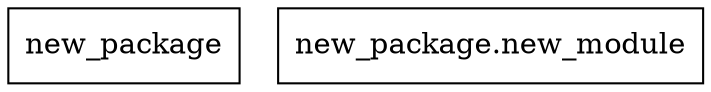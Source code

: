 digraph "packages_new_package" {
rankdir=BT
charset="utf-8"
"new_package" [color="black", label="new_package", shape="box", style="solid"];
"new_package.new_module" [color="black", label="new_package.new_module", shape="box", style="solid"];
}
